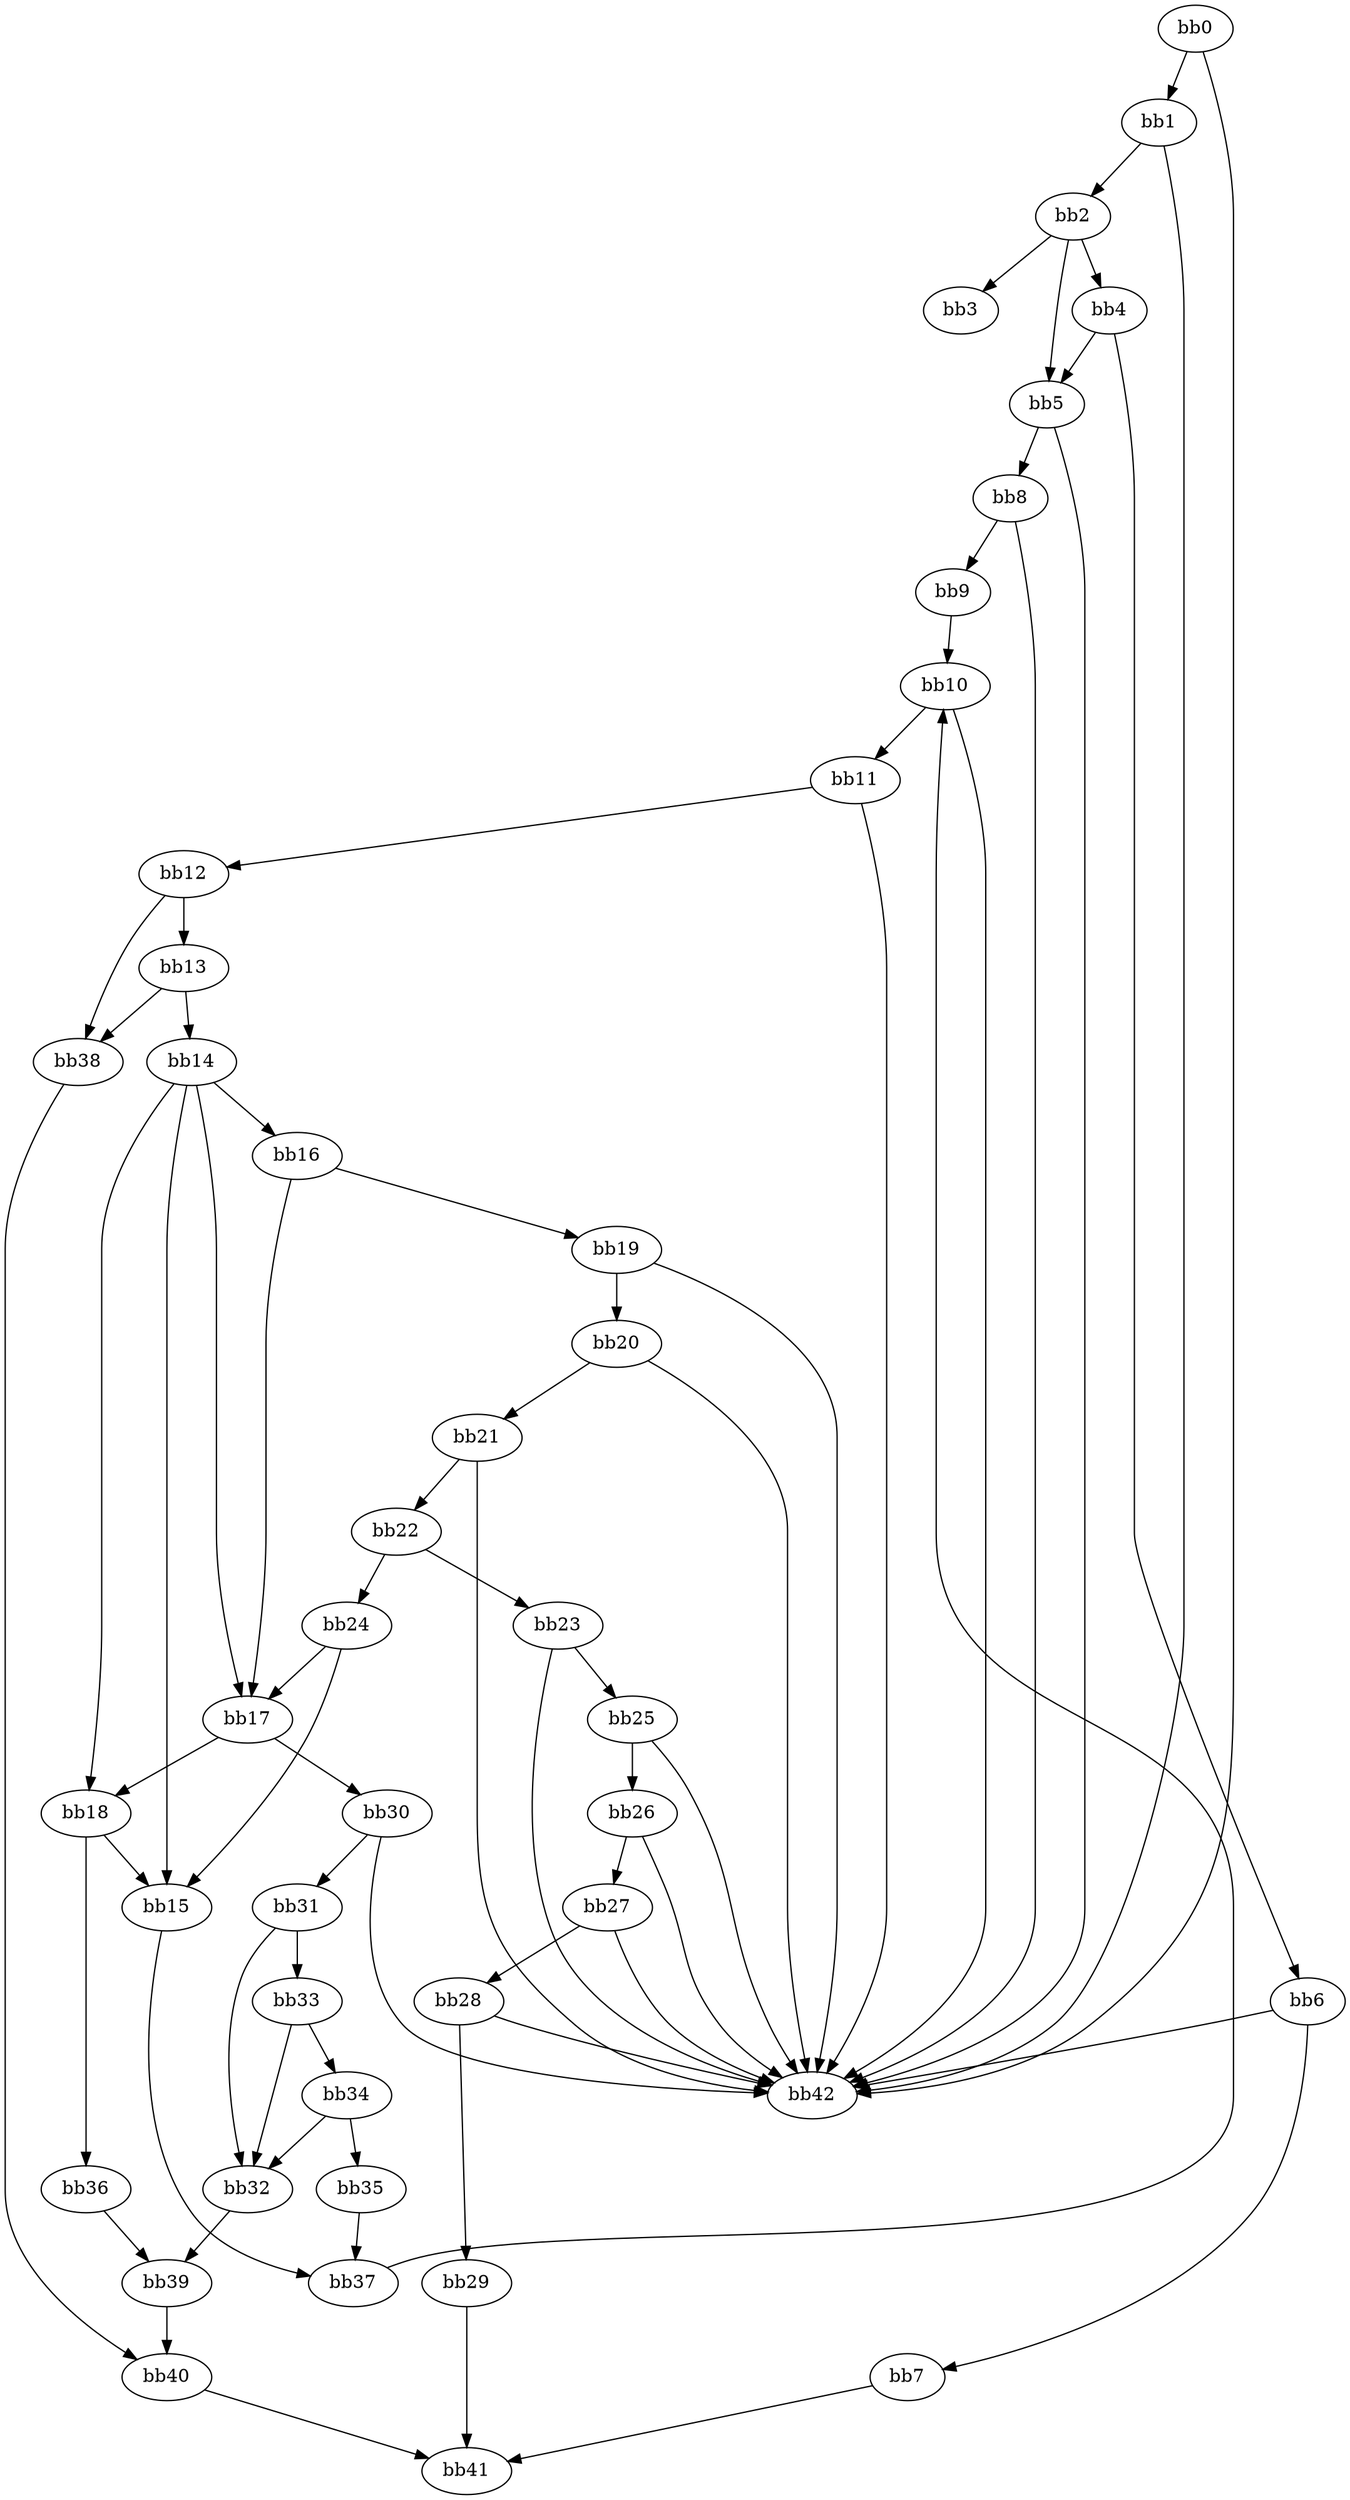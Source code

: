 digraph {
    0 [ label = "bb0\l" ]
    1 [ label = "bb1\l" ]
    2 [ label = "bb2\l" ]
    3 [ label = "bb3\l" ]
    4 [ label = "bb4\l" ]
    5 [ label = "bb5\l" ]
    6 [ label = "bb6\l" ]
    7 [ label = "bb7\l" ]
    8 [ label = "bb8\l" ]
    9 [ label = "bb9\l" ]
    10 [ label = "bb10\l" ]
    11 [ label = "bb11\l" ]
    12 [ label = "bb12\l" ]
    13 [ label = "bb13\l" ]
    14 [ label = "bb14\l" ]
    15 [ label = "bb15\l" ]
    16 [ label = "bb16\l" ]
    17 [ label = "bb17\l" ]
    18 [ label = "bb18\l" ]
    19 [ label = "bb19\l" ]
    20 [ label = "bb20\l" ]
    21 [ label = "bb21\l" ]
    22 [ label = "bb22\l" ]
    23 [ label = "bb23\l" ]
    24 [ label = "bb24\l" ]
    25 [ label = "bb25\l" ]
    26 [ label = "bb26\l" ]
    27 [ label = "bb27\l" ]
    28 [ label = "bb28\l" ]
    29 [ label = "bb29\l" ]
    30 [ label = "bb30\l" ]
    31 [ label = "bb31\l" ]
    32 [ label = "bb32\l" ]
    33 [ label = "bb33\l" ]
    34 [ label = "bb34\l" ]
    35 [ label = "bb35\l" ]
    36 [ label = "bb36\l" ]
    37 [ label = "bb37\l" ]
    38 [ label = "bb38\l" ]
    39 [ label = "bb39\l" ]
    40 [ label = "bb40\l" ]
    41 [ label = "bb41\l" ]
    42 [ label = "bb42\l" ]
    0 -> 1 [ ]
    0 -> 42 [ ]
    1 -> 2 [ ]
    1 -> 42 [ ]
    2 -> 3 [ ]
    2 -> 4 [ ]
    2 -> 5 [ ]
    4 -> 5 [ ]
    4 -> 6 [ ]
    5 -> 8 [ ]
    5 -> 42 [ ]
    6 -> 7 [ ]
    6 -> 42 [ ]
    7 -> 41 [ ]
    8 -> 9 [ ]
    8 -> 42 [ ]
    9 -> 10 [ ]
    10 -> 11 [ ]
    10 -> 42 [ ]
    11 -> 12 [ ]
    11 -> 42 [ ]
    12 -> 13 [ ]
    12 -> 38 [ ]
    13 -> 14 [ ]
    13 -> 38 [ ]
    14 -> 15 [ ]
    14 -> 16 [ ]
    14 -> 17 [ ]
    14 -> 18 [ ]
    15 -> 37 [ ]
    16 -> 17 [ ]
    16 -> 19 [ ]
    17 -> 18 [ ]
    17 -> 30 [ ]
    18 -> 15 [ ]
    18 -> 36 [ ]
    19 -> 20 [ ]
    19 -> 42 [ ]
    20 -> 21 [ ]
    20 -> 42 [ ]
    21 -> 22 [ ]
    21 -> 42 [ ]
    22 -> 23 [ ]
    22 -> 24 [ ]
    23 -> 25 [ ]
    23 -> 42 [ ]
    24 -> 15 [ ]
    24 -> 17 [ ]
    25 -> 26 [ ]
    25 -> 42 [ ]
    26 -> 27 [ ]
    26 -> 42 [ ]
    27 -> 28 [ ]
    27 -> 42 [ ]
    28 -> 29 [ ]
    28 -> 42 [ ]
    29 -> 41 [ ]
    30 -> 31 [ ]
    30 -> 42 [ ]
    31 -> 32 [ ]
    31 -> 33 [ ]
    32 -> 39 [ ]
    33 -> 32 [ ]
    33 -> 34 [ ]
    34 -> 32 [ ]
    34 -> 35 [ ]
    35 -> 37 [ ]
    36 -> 39 [ ]
    37 -> 10 [ ]
    38 -> 40 [ ]
    39 -> 40 [ ]
    40 -> 41 [ ]
}

